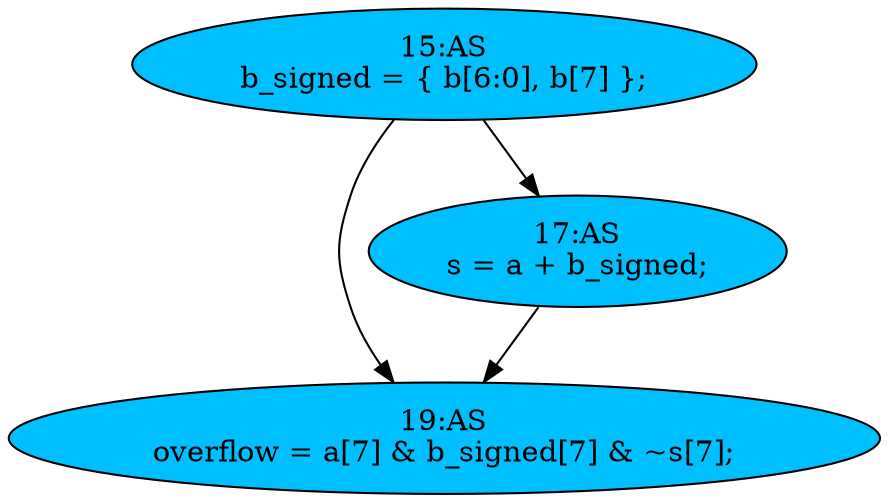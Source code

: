 strict digraph "compose( ,  )" {
	node [label="\N"];
	"19:AS"	[ast="<pyverilog.vparser.ast.Assign object at 0x7fa5b1e66ed0>",
		def_var="['overflow']",
		fillcolor=deepskyblue,
		label="19:AS
overflow = a[7] & b_signed[7] & ~s[7];",
		statements="[]",
		style=filled,
		typ=Assign,
		use_var="['a', 'b_signed', 's']"];
	"15:AS"	[ast="<pyverilog.vparser.ast.Assign object at 0x7fa5b1e63510>",
		def_var="['b_signed']",
		fillcolor=deepskyblue,
		label="15:AS
b_signed = { b[6:0], b[7] };",
		statements="[]",
		style=filled,
		typ=Assign,
		use_var="['b', 'b']"];
	"15:AS" -> "19:AS";
	"17:AS"	[ast="<pyverilog.vparser.ast.Assign object at 0x7fa5b1bced10>",
		def_var="['s']",
		fillcolor=deepskyblue,
		label="17:AS
s = a + b_signed;",
		statements="[]",
		style=filled,
		typ=Assign,
		use_var="['a', 'b_signed']"];
	"15:AS" -> "17:AS";
	"17:AS" -> "19:AS";
}
